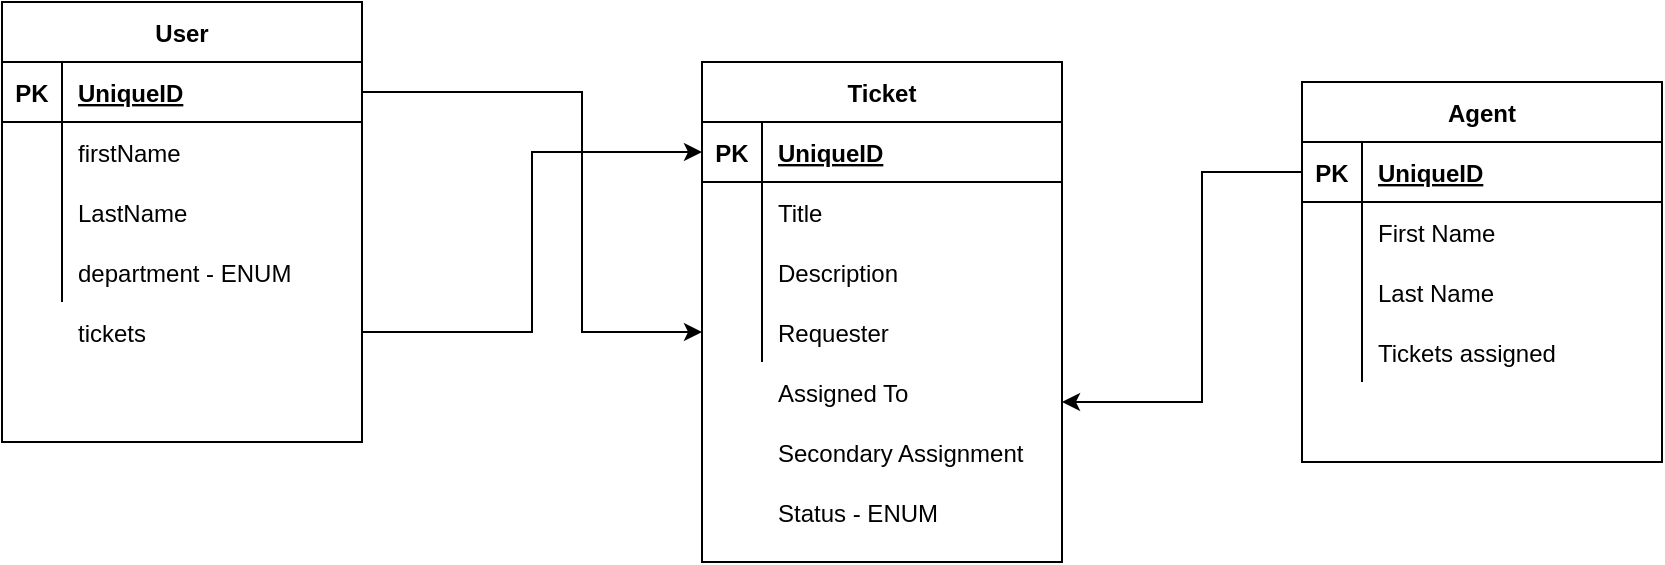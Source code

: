 <mxfile version="14.1.8" type="github"><diagram id="Ey1Vmi-sK0nPgXaRakJb" name="Page-1"><mxGraphModel dx="1426" dy="830" grid="1" gridSize="10" guides="1" tooltips="1" connect="1" arrows="1" fold="1" page="1" pageScale="1" pageWidth="850" pageHeight="1100" math="0" shadow="0"><root><mxCell id="0"/><mxCell id="1" parent="0"/><mxCell id="r_DYZN5RoiSRHXyKBjWS-1" value="User" style="shape=table;startSize=30;container=1;collapsible=1;childLayout=tableLayout;fixedRows=1;rowLines=0;fontStyle=1;align=center;resizeLast=1;" vertex="1" parent="1"><mxGeometry x="30" y="240" width="180" height="220" as="geometry"/></mxCell><mxCell id="r_DYZN5RoiSRHXyKBjWS-2" value="" style="shape=partialRectangle;collapsible=0;dropTarget=0;pointerEvents=0;fillColor=none;top=0;left=0;bottom=1;right=0;points=[[0,0.5],[1,0.5]];portConstraint=eastwest;" vertex="1" parent="r_DYZN5RoiSRHXyKBjWS-1"><mxGeometry y="30" width="180" height="30" as="geometry"/></mxCell><mxCell id="r_DYZN5RoiSRHXyKBjWS-3" value="PK" style="shape=partialRectangle;connectable=0;fillColor=none;top=0;left=0;bottom=0;right=0;fontStyle=1;overflow=hidden;" vertex="1" parent="r_DYZN5RoiSRHXyKBjWS-2"><mxGeometry width="30" height="30" as="geometry"/></mxCell><mxCell id="r_DYZN5RoiSRHXyKBjWS-4" value="UniqueID" style="shape=partialRectangle;connectable=0;fillColor=none;top=0;left=0;bottom=0;right=0;align=left;spacingLeft=6;fontStyle=5;overflow=hidden;" vertex="1" parent="r_DYZN5RoiSRHXyKBjWS-2"><mxGeometry x="30" width="150" height="30" as="geometry"/></mxCell><mxCell id="r_DYZN5RoiSRHXyKBjWS-5" value="" style="shape=partialRectangle;collapsible=0;dropTarget=0;pointerEvents=0;fillColor=none;top=0;left=0;bottom=0;right=0;points=[[0,0.5],[1,0.5]];portConstraint=eastwest;" vertex="1" parent="r_DYZN5RoiSRHXyKBjWS-1"><mxGeometry y="60" width="180" height="30" as="geometry"/></mxCell><mxCell id="r_DYZN5RoiSRHXyKBjWS-6" value="" style="shape=partialRectangle;connectable=0;fillColor=none;top=0;left=0;bottom=0;right=0;editable=1;overflow=hidden;" vertex="1" parent="r_DYZN5RoiSRHXyKBjWS-5"><mxGeometry width="30" height="30" as="geometry"/></mxCell><mxCell id="r_DYZN5RoiSRHXyKBjWS-7" value="firstName" style="shape=partialRectangle;connectable=0;fillColor=none;top=0;left=0;bottom=0;right=0;align=left;spacingLeft=6;overflow=hidden;" vertex="1" parent="r_DYZN5RoiSRHXyKBjWS-5"><mxGeometry x="30" width="150" height="30" as="geometry"/></mxCell><mxCell id="r_DYZN5RoiSRHXyKBjWS-8" value="" style="shape=partialRectangle;collapsible=0;dropTarget=0;pointerEvents=0;fillColor=none;top=0;left=0;bottom=0;right=0;points=[[0,0.5],[1,0.5]];portConstraint=eastwest;" vertex="1" parent="r_DYZN5RoiSRHXyKBjWS-1"><mxGeometry y="90" width="180" height="30" as="geometry"/></mxCell><mxCell id="r_DYZN5RoiSRHXyKBjWS-9" value="" style="shape=partialRectangle;connectable=0;fillColor=none;top=0;left=0;bottom=0;right=0;editable=1;overflow=hidden;" vertex="1" parent="r_DYZN5RoiSRHXyKBjWS-8"><mxGeometry width="30" height="30" as="geometry"/></mxCell><mxCell id="r_DYZN5RoiSRHXyKBjWS-10" value="LastName" style="shape=partialRectangle;connectable=0;fillColor=none;top=0;left=0;bottom=0;right=0;align=left;spacingLeft=6;overflow=hidden;" vertex="1" parent="r_DYZN5RoiSRHXyKBjWS-8"><mxGeometry x="30" width="150" height="30" as="geometry"/></mxCell><mxCell id="r_DYZN5RoiSRHXyKBjWS-11" value="" style="shape=partialRectangle;collapsible=0;dropTarget=0;pointerEvents=0;fillColor=none;top=0;left=0;bottom=0;right=0;points=[[0,0.5],[1,0.5]];portConstraint=eastwest;" vertex="1" parent="r_DYZN5RoiSRHXyKBjWS-1"><mxGeometry y="120" width="180" height="30" as="geometry"/></mxCell><mxCell id="r_DYZN5RoiSRHXyKBjWS-12" value="" style="shape=partialRectangle;connectable=0;fillColor=none;top=0;left=0;bottom=0;right=0;editable=1;overflow=hidden;" vertex="1" parent="r_DYZN5RoiSRHXyKBjWS-11"><mxGeometry width="30" height="30" as="geometry"/></mxCell><mxCell id="r_DYZN5RoiSRHXyKBjWS-13" value="department - ENUM" style="shape=partialRectangle;connectable=0;fillColor=none;top=0;left=0;bottom=0;right=0;align=left;spacingLeft=6;overflow=hidden;" vertex="1" parent="r_DYZN5RoiSRHXyKBjWS-11"><mxGeometry x="30" width="150" height="30" as="geometry"/></mxCell><mxCell id="r_DYZN5RoiSRHXyKBjWS-31" style="edgeStyle=orthogonalEdgeStyle;rounded=0;orthogonalLoop=1;jettySize=auto;html=1;exitX=1;exitY=0.5;exitDx=0;exitDy=0;entryX=0;entryY=0.5;entryDx=0;entryDy=0;" edge="1" parent="1" source="r_DYZN5RoiSRHXyKBjWS-14" target="r_DYZN5RoiSRHXyKBjWS-19"><mxGeometry relative="1" as="geometry"><mxPoint x="295" y="350" as="targetPoint"/></mxGeometry></mxCell><mxCell id="r_DYZN5RoiSRHXyKBjWS-14" value="" style="shape=partialRectangle;collapsible=0;dropTarget=0;pointerEvents=0;fillColor=none;top=0;left=0;bottom=0;right=0;points=[[0,0.5],[1,0.5]];portConstraint=eastwest;" vertex="1" parent="1"><mxGeometry x="30" y="390" width="180" height="30" as="geometry"/></mxCell><mxCell id="r_DYZN5RoiSRHXyKBjWS-15" value="" style="shape=partialRectangle;connectable=0;fillColor=none;top=0;left=0;bottom=0;right=0;editable=1;overflow=hidden;" vertex="1" parent="r_DYZN5RoiSRHXyKBjWS-14"><mxGeometry width="30" height="30" as="geometry"/></mxCell><mxCell id="r_DYZN5RoiSRHXyKBjWS-16" value="tickets" style="shape=partialRectangle;connectable=0;fillColor=none;top=0;left=0;bottom=0;right=0;align=left;spacingLeft=6;overflow=hidden;" vertex="1" parent="r_DYZN5RoiSRHXyKBjWS-14"><mxGeometry x="30" width="150" height="30" as="geometry"/></mxCell><mxCell id="r_DYZN5RoiSRHXyKBjWS-18" value="Ticket" style="shape=table;startSize=30;container=1;collapsible=1;childLayout=tableLayout;fixedRows=1;rowLines=0;fontStyle=1;align=center;resizeLast=1;" vertex="1" parent="1"><mxGeometry x="380" y="270" width="180" height="250" as="geometry"><mxRectangle x="450" y="270" width="70" height="30" as="alternateBounds"/></mxGeometry></mxCell><mxCell id="r_DYZN5RoiSRHXyKBjWS-19" value="" style="shape=partialRectangle;collapsible=0;dropTarget=0;pointerEvents=0;fillColor=none;top=0;left=0;bottom=1;right=0;points=[[0,0.5],[1,0.5]];portConstraint=eastwest;" vertex="1" parent="r_DYZN5RoiSRHXyKBjWS-18"><mxGeometry y="30" width="180" height="30" as="geometry"/></mxCell><mxCell id="r_DYZN5RoiSRHXyKBjWS-20" value="PK" style="shape=partialRectangle;connectable=0;fillColor=none;top=0;left=0;bottom=0;right=0;fontStyle=1;overflow=hidden;" vertex="1" parent="r_DYZN5RoiSRHXyKBjWS-19"><mxGeometry width="30" height="30" as="geometry"/></mxCell><mxCell id="r_DYZN5RoiSRHXyKBjWS-21" value="UniqueID" style="shape=partialRectangle;connectable=0;fillColor=none;top=0;left=0;bottom=0;right=0;align=left;spacingLeft=6;fontStyle=5;overflow=hidden;" vertex="1" parent="r_DYZN5RoiSRHXyKBjWS-19"><mxGeometry x="30" width="150" height="30" as="geometry"/></mxCell><mxCell id="r_DYZN5RoiSRHXyKBjWS-22" value="" style="shape=partialRectangle;collapsible=0;dropTarget=0;pointerEvents=0;fillColor=none;top=0;left=0;bottom=0;right=0;points=[[0,0.5],[1,0.5]];portConstraint=eastwest;" vertex="1" parent="r_DYZN5RoiSRHXyKBjWS-18"><mxGeometry y="60" width="180" height="30" as="geometry"/></mxCell><mxCell id="r_DYZN5RoiSRHXyKBjWS-23" value="" style="shape=partialRectangle;connectable=0;fillColor=none;top=0;left=0;bottom=0;right=0;editable=1;overflow=hidden;" vertex="1" parent="r_DYZN5RoiSRHXyKBjWS-22"><mxGeometry width="30" height="30" as="geometry"/></mxCell><mxCell id="r_DYZN5RoiSRHXyKBjWS-24" value="Title" style="shape=partialRectangle;connectable=0;fillColor=none;top=0;left=0;bottom=0;right=0;align=left;spacingLeft=6;overflow=hidden;" vertex="1" parent="r_DYZN5RoiSRHXyKBjWS-22"><mxGeometry x="30" width="150" height="30" as="geometry"/></mxCell><mxCell id="r_DYZN5RoiSRHXyKBjWS-25" value="" style="shape=partialRectangle;collapsible=0;dropTarget=0;pointerEvents=0;fillColor=none;top=0;left=0;bottom=0;right=0;points=[[0,0.5],[1,0.5]];portConstraint=eastwest;" vertex="1" parent="r_DYZN5RoiSRHXyKBjWS-18"><mxGeometry y="90" width="180" height="30" as="geometry"/></mxCell><mxCell id="r_DYZN5RoiSRHXyKBjWS-26" value="" style="shape=partialRectangle;connectable=0;fillColor=none;top=0;left=0;bottom=0;right=0;editable=1;overflow=hidden;" vertex="1" parent="r_DYZN5RoiSRHXyKBjWS-25"><mxGeometry width="30" height="30" as="geometry"/></mxCell><mxCell id="r_DYZN5RoiSRHXyKBjWS-27" value="Description" style="shape=partialRectangle;connectable=0;fillColor=none;top=0;left=0;bottom=0;right=0;align=left;spacingLeft=6;overflow=hidden;" vertex="1" parent="r_DYZN5RoiSRHXyKBjWS-25"><mxGeometry x="30" width="150" height="30" as="geometry"/></mxCell><mxCell id="r_DYZN5RoiSRHXyKBjWS-28" value="" style="shape=partialRectangle;collapsible=0;dropTarget=0;pointerEvents=0;fillColor=none;top=0;left=0;bottom=0;right=0;points=[[0,0.5],[1,0.5]];portConstraint=eastwest;" vertex="1" parent="r_DYZN5RoiSRHXyKBjWS-18"><mxGeometry y="120" width="180" height="30" as="geometry"/></mxCell><mxCell id="r_DYZN5RoiSRHXyKBjWS-29" value="" style="shape=partialRectangle;connectable=0;fillColor=none;top=0;left=0;bottom=0;right=0;editable=1;overflow=hidden;" vertex="1" parent="r_DYZN5RoiSRHXyKBjWS-28"><mxGeometry width="30" height="30" as="geometry"/></mxCell><mxCell id="r_DYZN5RoiSRHXyKBjWS-30" value="Requester" style="shape=partialRectangle;connectable=0;fillColor=none;top=0;left=0;bottom=0;right=0;align=left;spacingLeft=6;overflow=hidden;" vertex="1" parent="r_DYZN5RoiSRHXyKBjWS-28"><mxGeometry x="30" width="150" height="30" as="geometry"/></mxCell><mxCell id="r_DYZN5RoiSRHXyKBjWS-45" style="edgeStyle=orthogonalEdgeStyle;rounded=0;orthogonalLoop=1;jettySize=auto;html=1;exitX=1;exitY=0.5;exitDx=0;exitDy=0;" edge="1" parent="1" source="r_DYZN5RoiSRHXyKBjWS-2" target="r_DYZN5RoiSRHXyKBjWS-28"><mxGeometry relative="1" as="geometry"><Array as="points"><mxPoint x="320" y="285"/><mxPoint x="320" y="405"/></Array></mxGeometry></mxCell><mxCell id="r_DYZN5RoiSRHXyKBjWS-46" value="Assigned To" style="shape=partialRectangle;connectable=0;fillColor=none;top=0;left=0;bottom=0;right=0;align=left;spacingLeft=6;overflow=hidden;" vertex="1" parent="1"><mxGeometry x="410" y="420" width="130" height="30" as="geometry"/></mxCell><mxCell id="r_DYZN5RoiSRHXyKBjWS-47" value="Secondary Assignment" style="shape=partialRectangle;connectable=0;fillColor=none;top=0;left=0;bottom=0;right=0;align=left;spacingLeft=6;overflow=hidden;" vertex="1" parent="1"><mxGeometry x="410" y="450" width="150" height="30" as="geometry"/></mxCell><mxCell id="r_DYZN5RoiSRHXyKBjWS-48" value="Status - ENUM" style="shape=partialRectangle;connectable=0;fillColor=none;top=0;left=0;bottom=0;right=0;align=left;spacingLeft=6;overflow=hidden;" vertex="1" parent="1"><mxGeometry x="410" y="480" width="150" height="30" as="geometry"/></mxCell><mxCell id="r_DYZN5RoiSRHXyKBjWS-49" value="Agent" style="shape=table;startSize=30;container=1;collapsible=1;childLayout=tableLayout;fixedRows=1;rowLines=0;fontStyle=1;align=center;resizeLast=1;" vertex="1" parent="1"><mxGeometry x="680" y="280" width="180" height="190" as="geometry"/></mxCell><mxCell id="r_DYZN5RoiSRHXyKBjWS-50" value="" style="shape=partialRectangle;collapsible=0;dropTarget=0;pointerEvents=0;fillColor=none;top=0;left=0;bottom=1;right=0;points=[[0,0.5],[1,0.5]];portConstraint=eastwest;" vertex="1" parent="r_DYZN5RoiSRHXyKBjWS-49"><mxGeometry y="30" width="180" height="30" as="geometry"/></mxCell><mxCell id="r_DYZN5RoiSRHXyKBjWS-51" value="PK" style="shape=partialRectangle;connectable=0;fillColor=none;top=0;left=0;bottom=0;right=0;fontStyle=1;overflow=hidden;" vertex="1" parent="r_DYZN5RoiSRHXyKBjWS-50"><mxGeometry width="30" height="30" as="geometry"/></mxCell><mxCell id="r_DYZN5RoiSRHXyKBjWS-52" value="UniqueID" style="shape=partialRectangle;connectable=0;fillColor=none;top=0;left=0;bottom=0;right=0;align=left;spacingLeft=6;fontStyle=5;overflow=hidden;" vertex="1" parent="r_DYZN5RoiSRHXyKBjWS-50"><mxGeometry x="30" width="150" height="30" as="geometry"/></mxCell><mxCell id="r_DYZN5RoiSRHXyKBjWS-53" value="" style="shape=partialRectangle;collapsible=0;dropTarget=0;pointerEvents=0;fillColor=none;top=0;left=0;bottom=0;right=0;points=[[0,0.5],[1,0.5]];portConstraint=eastwest;" vertex="1" parent="r_DYZN5RoiSRHXyKBjWS-49"><mxGeometry y="60" width="180" height="30" as="geometry"/></mxCell><mxCell id="r_DYZN5RoiSRHXyKBjWS-54" value="" style="shape=partialRectangle;connectable=0;fillColor=none;top=0;left=0;bottom=0;right=0;editable=1;overflow=hidden;" vertex="1" parent="r_DYZN5RoiSRHXyKBjWS-53"><mxGeometry width="30" height="30" as="geometry"/></mxCell><mxCell id="r_DYZN5RoiSRHXyKBjWS-55" value="First Name" style="shape=partialRectangle;connectable=0;fillColor=none;top=0;left=0;bottom=0;right=0;align=left;spacingLeft=6;overflow=hidden;" vertex="1" parent="r_DYZN5RoiSRHXyKBjWS-53"><mxGeometry x="30" width="150" height="30" as="geometry"/></mxCell><mxCell id="r_DYZN5RoiSRHXyKBjWS-56" value="" style="shape=partialRectangle;collapsible=0;dropTarget=0;pointerEvents=0;fillColor=none;top=0;left=0;bottom=0;right=0;points=[[0,0.5],[1,0.5]];portConstraint=eastwest;" vertex="1" parent="r_DYZN5RoiSRHXyKBjWS-49"><mxGeometry y="90" width="180" height="30" as="geometry"/></mxCell><mxCell id="r_DYZN5RoiSRHXyKBjWS-57" value="" style="shape=partialRectangle;connectable=0;fillColor=none;top=0;left=0;bottom=0;right=0;editable=1;overflow=hidden;" vertex="1" parent="r_DYZN5RoiSRHXyKBjWS-56"><mxGeometry width="30" height="30" as="geometry"/></mxCell><mxCell id="r_DYZN5RoiSRHXyKBjWS-58" value="Last Name" style="shape=partialRectangle;connectable=0;fillColor=none;top=0;left=0;bottom=0;right=0;align=left;spacingLeft=6;overflow=hidden;" vertex="1" parent="r_DYZN5RoiSRHXyKBjWS-56"><mxGeometry x="30" width="150" height="30" as="geometry"/></mxCell><mxCell id="r_DYZN5RoiSRHXyKBjWS-59" value="" style="shape=partialRectangle;collapsible=0;dropTarget=0;pointerEvents=0;fillColor=none;top=0;left=0;bottom=0;right=0;points=[[0,0.5],[1,0.5]];portConstraint=eastwest;" vertex="1" parent="r_DYZN5RoiSRHXyKBjWS-49"><mxGeometry y="120" width="180" height="30" as="geometry"/></mxCell><mxCell id="r_DYZN5RoiSRHXyKBjWS-60" value="" style="shape=partialRectangle;connectable=0;fillColor=none;top=0;left=0;bottom=0;right=0;editable=1;overflow=hidden;" vertex="1" parent="r_DYZN5RoiSRHXyKBjWS-59"><mxGeometry width="30" height="30" as="geometry"/></mxCell><mxCell id="r_DYZN5RoiSRHXyKBjWS-61" value="Tickets assigned" style="shape=partialRectangle;connectable=0;fillColor=none;top=0;left=0;bottom=0;right=0;align=left;spacingLeft=6;overflow=hidden;" vertex="1" parent="r_DYZN5RoiSRHXyKBjWS-59"><mxGeometry x="30" width="150" height="30" as="geometry"/></mxCell><mxCell id="r_DYZN5RoiSRHXyKBjWS-63" style="edgeStyle=orthogonalEdgeStyle;rounded=0;orthogonalLoop=1;jettySize=auto;html=1;exitX=0;exitY=0.5;exitDx=0;exitDy=0;" edge="1" parent="1" source="r_DYZN5RoiSRHXyKBjWS-50"><mxGeometry relative="1" as="geometry"><mxPoint x="560" y="440" as="targetPoint"/><Array as="points"><mxPoint x="630" y="325"/><mxPoint x="630" y="440"/></Array></mxGeometry></mxCell></root></mxGraphModel></diagram></mxfile>